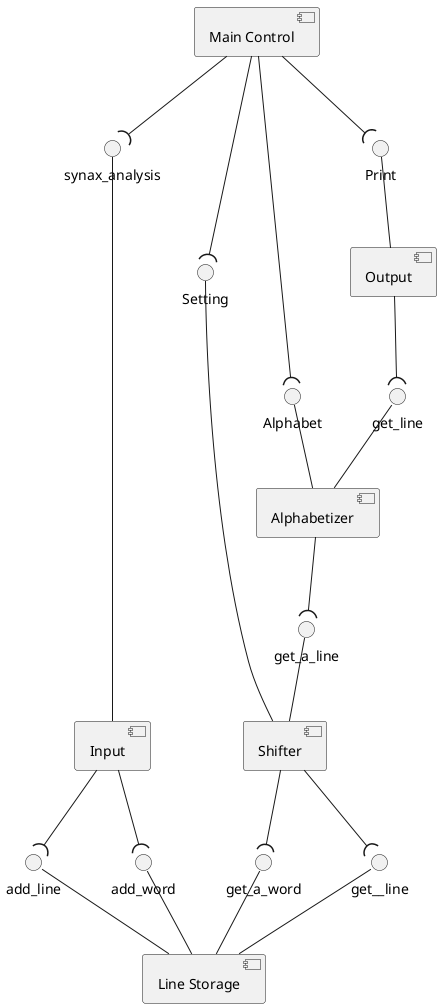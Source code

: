 @startuml 

[Main Control] as Control
[Input] as Input
[Shifter] as Shifter
[Alphabetizer] as Alphabetizer
[Line Storage] as Storage
[Output] as Output

Control --( synax_analysis
Control --( Setting
Control --( Alphabet
Control --( Print

synax_analysis -- Input
Setting -- Shifter
Print -- Output
Alphabet -- Alphabetizer

Input --( add_line
add_line -- Storage
Input --( add_word
add_word -- Storage

Output --( get_line
get_line -- Alphabetizer

Alphabetizer --( get_a_line
get_a_line -- Shifter

Shifter --( get_a_word
get_a_word -- Storage

Shifter --( get__line
get__line -- Storage

@enduml